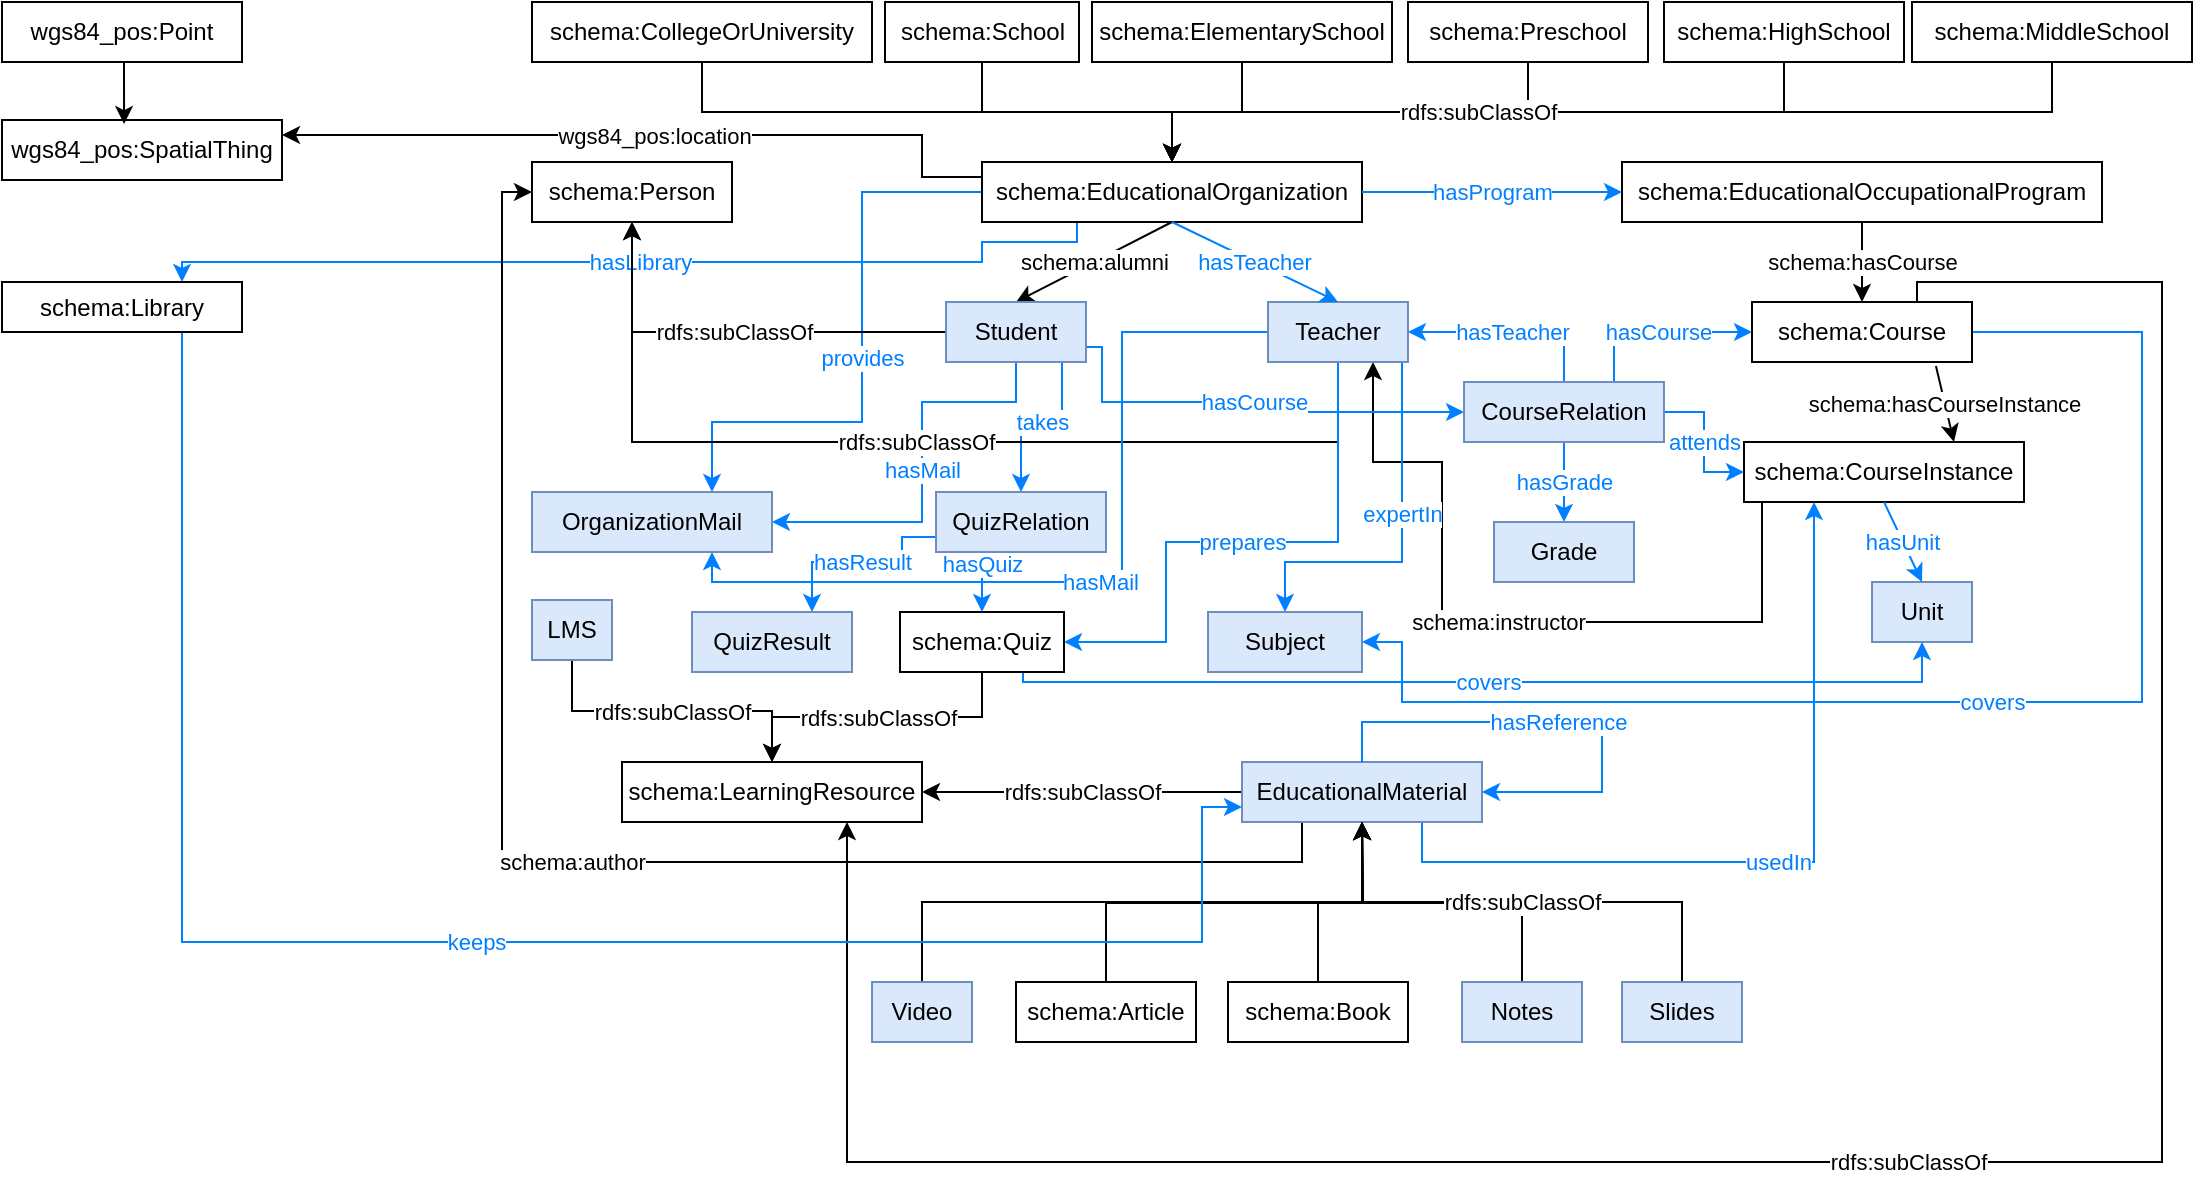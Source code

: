 <mxfile version="12.1.3" pages="1"><diagram id="8cLybqGW23srjMq5qsjR" name="Page-1"><mxGraphModel dx="2258" dy="602" grid="1" gridSize="10" guides="1" tooltips="1" connect="1" arrows="1" fold="1" page="1" pageScale="1" pageWidth="850" pageHeight="1100" math="0" shadow="0"><root><mxCell id="0"/><mxCell id="1" parent="0"/><mxCell id="zbMBibXbEa1ik7lFfaFj-75" value="provides" style="edgeStyle=orthogonalEdgeStyle;rounded=0;orthogonalLoop=1;jettySize=auto;html=1;exitX=0;exitY=0.5;exitDx=0;exitDy=0;entryX=0.75;entryY=0;entryDx=0;entryDy=0;strokeColor=#007FFF;fontColor=#007FFF;" edge="1" parent="1" source="zbMBibXbEa1ik7lFfaFj-1" target="zbMBibXbEa1ik7lFfaFj-74"><mxGeometry relative="1" as="geometry"><Array as="points"><mxPoint x="180" y="165"/><mxPoint x="180" y="280"/><mxPoint x="105" y="280"/></Array></mxGeometry></mxCell><mxCell id="zbMBibXbEa1ik7lFfaFj-87" value="wgs84_pos:location" style="edgeStyle=orthogonalEdgeStyle;rounded=0;orthogonalLoop=1;jettySize=auto;html=1;exitX=0;exitY=0.25;exitDx=0;exitDy=0;entryX=1;entryY=0.25;entryDx=0;entryDy=0;strokeColor=#000000;fontColor=#000000;" edge="1" parent="1" source="zbMBibXbEa1ik7lFfaFj-1" target="zbMBibXbEa1ik7lFfaFj-85"><mxGeometry relative="1" as="geometry"><Array as="points"><mxPoint x="210" y="158"/><mxPoint x="210" y="137"/></Array></mxGeometry></mxCell><mxCell id="zbMBibXbEa1ik7lFfaFj-91" value="hasLibrary" style="edgeStyle=orthogonalEdgeStyle;rounded=0;orthogonalLoop=1;jettySize=auto;html=1;exitX=0.25;exitY=1;exitDx=0;exitDy=0;strokeColor=#007FFF;fontColor=#007FFF;entryX=0.75;entryY=0;entryDx=0;entryDy=0;" edge="1" parent="1" source="zbMBibXbEa1ik7lFfaFj-1" target="zbMBibXbEa1ik7lFfaFj-89"><mxGeometry relative="1" as="geometry"><mxPoint x="-100" y="180" as="targetPoint"/><Array as="points"><mxPoint x="288" y="190"/><mxPoint x="240" y="190"/><mxPoint x="240" y="200"/><mxPoint x="-160" y="200"/></Array></mxGeometry></mxCell><mxCell id="zbMBibXbEa1ik7lFfaFj-1" value="schema:EducationalOrganization" style="rounded=0;whiteSpace=wrap;html=1;" vertex="1" parent="1"><mxGeometry x="240" y="150" width="190" height="30" as="geometry"/></mxCell><mxCell id="zbMBibXbEa1ik7lFfaFj-2" value="&lt;div&gt;schema:EducationalOccupationalProgram&lt;/div&gt;" style="rounded=0;whiteSpace=wrap;html=1;" vertex="1" parent="1"><mxGeometry x="560" y="150" width="240" height="30" as="geometry"/></mxCell><mxCell id="zbMBibXbEa1ik7lFfaFj-3" value="&lt;div&gt;hasProgram&lt;/div&gt;" style="endArrow=classic;html=1;exitX=1;exitY=0.5;exitDx=0;exitDy=0;entryX=0;entryY=0.5;entryDx=0;entryDy=0;strokeColor=#007FFF;fontColor=#007FFF;" edge="1" parent="1" source="zbMBibXbEa1ik7lFfaFj-1" target="zbMBibXbEa1ik7lFfaFj-2"><mxGeometry width="50" height="50" relative="1" as="geometry"><mxPoint x="240" y="250" as="sourcePoint"/><mxPoint x="290" y="200" as="targetPoint"/></mxGeometry></mxCell><mxCell id="zbMBibXbEa1ik7lFfaFj-60" value="covers" style="edgeStyle=orthogonalEdgeStyle;rounded=0;orthogonalLoop=1;jettySize=auto;html=1;exitX=1;exitY=0.5;exitDx=0;exitDy=0;entryX=1;entryY=0.5;entryDx=0;entryDy=0;fontColor=#007FFF;strokeColor=#007FFF;" edge="1" parent="1" source="zbMBibXbEa1ik7lFfaFj-4" target="zbMBibXbEa1ik7lFfaFj-53"><mxGeometry relative="1" as="geometry"><Array as="points"><mxPoint x="820" y="235"/><mxPoint x="820" y="420"/><mxPoint x="450" y="420"/><mxPoint x="450" y="390"/></Array></mxGeometry></mxCell><mxCell id="zbMBibXbEa1ik7lFfaFj-94" value="rdfs:subClassOf" style="edgeStyle=orthogonalEdgeStyle;rounded=0;orthogonalLoop=1;jettySize=auto;html=1;exitX=0.75;exitY=0;exitDx=0;exitDy=0;entryX=0.75;entryY=1;entryDx=0;entryDy=0;strokeColor=#000000;fontColor=#000000;" edge="1" parent="1" source="zbMBibXbEa1ik7lFfaFj-4" target="zbMBibXbEa1ik7lFfaFj-15"><mxGeometry relative="1" as="geometry"><Array as="points"><mxPoint x="708" y="210"/><mxPoint x="830" y="210"/><mxPoint x="830" y="650"/><mxPoint x="173" y="650"/></Array></mxGeometry></mxCell><mxCell id="zbMBibXbEa1ik7lFfaFj-4" value="schema:Course" style="rounded=0;whiteSpace=wrap;html=1;" vertex="1" parent="1"><mxGeometry x="625" y="220" width="110" height="30" as="geometry"/></mxCell><mxCell id="zbMBibXbEa1ik7lFfaFj-55" value="schema:instructor" style="edgeStyle=orthogonalEdgeStyle;rounded=0;orthogonalLoop=1;jettySize=auto;html=1;entryX=0.75;entryY=1;entryDx=0;entryDy=0;" edge="1" parent="1" source="zbMBibXbEa1ik7lFfaFj-5" target="zbMBibXbEa1ik7lFfaFj-12"><mxGeometry relative="1" as="geometry"><mxPoint x="570" y="330" as="sourcePoint"/><mxPoint x="510" y="235" as="targetPoint"/><Array as="points"><mxPoint x="630" y="380"/><mxPoint x="470" y="380"/><mxPoint x="470" y="300"/><mxPoint x="436" y="300"/></Array></mxGeometry></mxCell><mxCell id="zbMBibXbEa1ik7lFfaFj-5" value="schema:CourseInstance" style="rounded=0;whiteSpace=wrap;html=1;direction=west;" vertex="1" parent="1"><mxGeometry x="621" y="290" width="140" height="30" as="geometry"/></mxCell><mxCell id="zbMBibXbEa1ik7lFfaFj-6" value="Unit" style="rounded=0;whiteSpace=wrap;html=1;fillColor=#dae8fc;strokeColor=#6c8ebf;" vertex="1" parent="1"><mxGeometry x="685" y="360" width="50" height="30" as="geometry"/></mxCell><mxCell id="zbMBibXbEa1ik7lFfaFj-7" value="schema:hasCourse" style="endArrow=classic;html=1;exitX=0.5;exitY=1;exitDx=0;exitDy=0;" edge="1" parent="1" source="zbMBibXbEa1ik7lFfaFj-2" target="zbMBibXbEa1ik7lFfaFj-4"><mxGeometry width="50" height="50" relative="1" as="geometry"><mxPoint x="240" y="440" as="sourcePoint"/><mxPoint x="290" y="390" as="targetPoint"/></mxGeometry></mxCell><mxCell id="zbMBibXbEa1ik7lFfaFj-8" value="schema:hasCourseInstance" style="endArrow=classic;html=1;exitX=0.836;exitY=1.067;exitDx=0;exitDy=0;exitPerimeter=0;entryX=0.25;entryY=1;entryDx=0;entryDy=0;" edge="1" parent="1" source="zbMBibXbEa1ik7lFfaFj-4" target="zbMBibXbEa1ik7lFfaFj-5"><mxGeometry width="50" height="50" relative="1" as="geometry"><mxPoint x="730" y="260" as="sourcePoint"/><mxPoint x="740" y="280" as="targetPoint"/></mxGeometry></mxCell><mxCell id="zbMBibXbEa1ik7lFfaFj-9" value="hasUnit" style="endArrow=classic;html=1;entryX=0.5;entryY=0;entryDx=0;entryDy=0;exitX=0.5;exitY=0;exitDx=0;exitDy=0;rounded=0;fontColor=#007FFF;strokeColor=#007FFF;" edge="1" parent="1" source="zbMBibXbEa1ik7lFfaFj-5" target="zbMBibXbEa1ik7lFfaFj-6"><mxGeometry width="50" height="50" relative="1" as="geometry"><mxPoint x="240" y="450" as="sourcePoint"/><mxPoint x="290" y="400" as="targetPoint"/></mxGeometry></mxCell><mxCell id="zbMBibXbEa1ik7lFfaFj-10" value="schema:alumni" style="endArrow=classic;html=1;exitX=0.5;exitY=1;exitDx=0;exitDy=0;entryX=0.5;entryY=0;entryDx=0;entryDy=0;" edge="1" parent="1" source="zbMBibXbEa1ik7lFfaFj-1" target="zbMBibXbEa1ik7lFfaFj-11"><mxGeometry width="50" height="50" relative="1" as="geometry"><mxPoint x="240" y="460" as="sourcePoint"/><mxPoint x="335" y="220" as="targetPoint"/></mxGeometry></mxCell><mxCell id="zbMBibXbEa1ik7lFfaFj-39" value="rdfs:subClassOf" style="edgeStyle=orthogonalEdgeStyle;rounded=0;orthogonalLoop=1;jettySize=auto;html=1;exitX=0;exitY=0.5;exitDx=0;exitDy=0;entryX=0.5;entryY=1;entryDx=0;entryDy=0;" edge="1" parent="1" source="zbMBibXbEa1ik7lFfaFj-11" target="zbMBibXbEa1ik7lFfaFj-36"><mxGeometry relative="1" as="geometry"/></mxCell><mxCell id="zbMBibXbEa1ik7lFfaFj-70" value="hasCourse" style="edgeStyle=orthogonalEdgeStyle;rounded=0;orthogonalLoop=1;jettySize=auto;html=1;entryX=0;entryY=0.5;entryDx=0;entryDy=0;fontColor=#007FFF;strokeColor=#007FFF;exitX=1;exitY=0.75;exitDx=0;exitDy=0;" edge="1" parent="1" source="zbMBibXbEa1ik7lFfaFj-11" target="zbMBibXbEa1ik7lFfaFj-62"><mxGeometry relative="1" as="geometry"><mxPoint x="300" y="260" as="sourcePoint"/><Array as="points"><mxPoint x="300" y="243"/><mxPoint x="300" y="270"/><mxPoint x="387" y="270"/><mxPoint x="387" y="275"/></Array></mxGeometry></mxCell><mxCell id="zbMBibXbEa1ik7lFfaFj-76" value="hasMail" style="edgeStyle=orthogonalEdgeStyle;rounded=0;orthogonalLoop=1;jettySize=auto;html=1;exitX=0.5;exitY=1;exitDx=0;exitDy=0;entryX=1;entryY=0.5;entryDx=0;entryDy=0;strokeColor=#007FFF;fontColor=#007FFF;" edge="1" parent="1" source="zbMBibXbEa1ik7lFfaFj-11" target="zbMBibXbEa1ik7lFfaFj-74"><mxGeometry relative="1" as="geometry"><Array as="points"><mxPoint x="257" y="270"/><mxPoint x="210" y="270"/><mxPoint x="210" y="330"/></Array></mxGeometry></mxCell><mxCell id="zbMBibXbEa1ik7lFfaFj-81" value="takes" style="edgeStyle=orthogonalEdgeStyle;rounded=0;orthogonalLoop=1;jettySize=auto;html=1;exitX=0.75;exitY=1;exitDx=0;exitDy=0;entryX=0.5;entryY=0;entryDx=0;entryDy=0;strokeColor=#007FFF;fontColor=#007FFF;" edge="1" parent="1" source="zbMBibXbEa1ik7lFfaFj-11" target="zbMBibXbEa1ik7lFfaFj-79"><mxGeometry relative="1" as="geometry"><Array as="points"><mxPoint x="280" y="250"/><mxPoint x="280" y="280"/><mxPoint x="260" y="280"/></Array></mxGeometry></mxCell><mxCell id="zbMBibXbEa1ik7lFfaFj-11" value="Student" style="rounded=0;whiteSpace=wrap;html=1;fillColor=#dae8fc;strokeColor=#6c8ebf;" vertex="1" parent="1"><mxGeometry x="222" y="220" width="70" height="30" as="geometry"/></mxCell><mxCell id="zbMBibXbEa1ik7lFfaFj-38" value="rdfs:subClassOf" style="edgeStyle=orthogonalEdgeStyle;rounded=0;orthogonalLoop=1;jettySize=auto;html=1;exitX=0.5;exitY=1;exitDx=0;exitDy=0;entryX=0.5;entryY=1;entryDx=0;entryDy=0;" edge="1" parent="1" source="zbMBibXbEa1ik7lFfaFj-12" target="zbMBibXbEa1ik7lFfaFj-36"><mxGeometry relative="1" as="geometry"><Array as="points"><mxPoint x="418" y="290"/><mxPoint x="65" y="290"/></Array></mxGeometry></mxCell><mxCell id="zbMBibXbEa1ik7lFfaFj-54" value="expertIn" style="edgeStyle=orthogonalEdgeStyle;rounded=0;orthogonalLoop=1;jettySize=auto;html=1;exitX=0.5;exitY=1;exitDx=0;exitDy=0;entryX=0.5;entryY=0;entryDx=0;entryDy=0;fontColor=#007FFF;strokeColor=#007FFF;" edge="1" parent="1" source="zbMBibXbEa1ik7lFfaFj-12" target="zbMBibXbEa1ik7lFfaFj-53"><mxGeometry relative="1" as="geometry"><Array as="points"><mxPoint x="450" y="250"/><mxPoint x="450" y="350"/><mxPoint x="392" y="350"/></Array></mxGeometry></mxCell><mxCell id="zbMBibXbEa1ik7lFfaFj-59" value="prepares" style="edgeStyle=orthogonalEdgeStyle;rounded=0;orthogonalLoop=1;jettySize=auto;html=1;entryX=1;entryY=0.5;entryDx=0;entryDy=0;exitX=0.5;exitY=1;exitDx=0;exitDy=0;fontColor=#007FFF;strokeColor=#007FFF;" edge="1" parent="1" source="zbMBibXbEa1ik7lFfaFj-12" target="zbMBibXbEa1ik7lFfaFj-56"><mxGeometry relative="1" as="geometry"><mxPoint x="401" y="270" as="sourcePoint"/><Array as="points"><mxPoint x="418" y="340"/><mxPoint x="332" y="340"/><mxPoint x="332" y="390"/></Array></mxGeometry></mxCell><mxCell id="zbMBibXbEa1ik7lFfaFj-77" value="hasMail" style="edgeStyle=orthogonalEdgeStyle;rounded=0;orthogonalLoop=1;jettySize=auto;html=1;exitX=0;exitY=0.5;exitDx=0;exitDy=0;entryX=0.75;entryY=1;entryDx=0;entryDy=0;strokeColor=#007FFF;fontColor=#007FFF;" edge="1" parent="1" source="zbMBibXbEa1ik7lFfaFj-12" target="zbMBibXbEa1ik7lFfaFj-74"><mxGeometry relative="1" as="geometry"><Array as="points"><mxPoint x="310" y="235"/><mxPoint x="310" y="360"/><mxPoint x="105" y="360"/></Array></mxGeometry></mxCell><mxCell id="zbMBibXbEa1ik7lFfaFj-12" value="Teacher" style="rounded=0;whiteSpace=wrap;html=1;fillColor=#dae8fc;strokeColor=#6c8ebf;" vertex="1" parent="1"><mxGeometry x="383" y="220" width="70" height="30" as="geometry"/></mxCell><mxCell id="zbMBibXbEa1ik7lFfaFj-13" value="hasTeacher" style="endArrow=classic;html=1;exitX=0.5;exitY=1;exitDx=0;exitDy=0;entryX=0.5;entryY=0;entryDx=0;entryDy=0;rounded=0;fontColor=#007FFF;strokeColor=#007FFF;" edge="1" parent="1" source="zbMBibXbEa1ik7lFfaFj-1" target="zbMBibXbEa1ik7lFfaFj-12"><mxGeometry width="50" height="50" relative="1" as="geometry"><mxPoint x="240" y="460" as="sourcePoint"/><mxPoint x="290" y="410" as="targetPoint"/></mxGeometry></mxCell><mxCell id="zbMBibXbEa1ik7lFfaFj-24" value="rdfs:subClassOf" style="edgeStyle=orthogonalEdgeStyle;rounded=0;orthogonalLoop=1;jettySize=auto;html=1;exitX=0;exitY=0.5;exitDx=0;exitDy=0;entryX=1;entryY=0.5;entryDx=0;entryDy=0;" edge="1" parent="1" source="zbMBibXbEa1ik7lFfaFj-14" target="zbMBibXbEa1ik7lFfaFj-15"><mxGeometry relative="1" as="geometry"/></mxCell><mxCell id="zbMBibXbEa1ik7lFfaFj-61" value="usedIn" style="edgeStyle=orthogonalEdgeStyle;rounded=0;orthogonalLoop=1;jettySize=auto;html=1;exitX=0.75;exitY=1;exitDx=0;exitDy=0;entryX=0.75;entryY=0;entryDx=0;entryDy=0;fontColor=#007FFF;strokeColor=#007FFF;" edge="1" parent="1" source="zbMBibXbEa1ik7lFfaFj-14" target="zbMBibXbEa1ik7lFfaFj-5"><mxGeometry relative="1" as="geometry"/></mxCell><mxCell id="zbMBibXbEa1ik7lFfaFj-84" value="&lt;div&gt;schema:author&lt;/div&gt;" style="edgeStyle=orthogonalEdgeStyle;rounded=0;orthogonalLoop=1;jettySize=auto;html=1;exitX=0.25;exitY=1;exitDx=0;exitDy=0;strokeColor=#000000;fontColor=#000000;entryX=0;entryY=0.5;entryDx=0;entryDy=0;" edge="1" parent="1" source="zbMBibXbEa1ik7lFfaFj-14" target="zbMBibXbEa1ik7lFfaFj-36"><mxGeometry relative="1" as="geometry"><mxPoint y="310" as="targetPoint"/><Array as="points"><mxPoint x="400" y="500"/><mxPoint y="500"/><mxPoint y="165"/></Array></mxGeometry></mxCell><mxCell id="zbMBibXbEa1ik7lFfaFj-14" value="EducationalMaterial" style="rounded=0;whiteSpace=wrap;html=1;fillColor=#dae8fc;strokeColor=#6c8ebf;" vertex="1" parent="1"><mxGeometry x="370" y="450" width="120" height="30" as="geometry"/></mxCell><mxCell id="zbMBibXbEa1ik7lFfaFj-15" value="schema:LearningResource" style="rounded=0;whiteSpace=wrap;html=1;" vertex="1" parent="1"><mxGeometry x="60" y="450" width="150" height="30" as="geometry"/></mxCell><mxCell id="zbMBibXbEa1ik7lFfaFj-25" value="rdfs:subClassOf" style="edgeStyle=orthogonalEdgeStyle;rounded=0;orthogonalLoop=1;jettySize=auto;html=1;exitX=0.5;exitY=1;exitDx=0;exitDy=0;entryX=0.5;entryY=0;entryDx=0;entryDy=0;" edge="1" parent="1" source="zbMBibXbEa1ik7lFfaFj-16" target="zbMBibXbEa1ik7lFfaFj-15"><mxGeometry relative="1" as="geometry"/></mxCell><mxCell id="zbMBibXbEa1ik7lFfaFj-16" value="LMS" style="rounded=0;whiteSpace=wrap;html=1;fillColor=#dae8fc;strokeColor=#6c8ebf;" vertex="1" parent="1"><mxGeometry x="15" y="369" width="40" height="30" as="geometry"/></mxCell><mxCell id="zbMBibXbEa1ik7lFfaFj-32" style="edgeStyle=orthogonalEdgeStyle;rounded=0;orthogonalLoop=1;jettySize=auto;html=1;exitX=0.5;exitY=0;exitDx=0;exitDy=0;entryX=0.5;entryY=1;entryDx=0;entryDy=0;" edge="1" parent="1" source="zbMBibXbEa1ik7lFfaFj-17" target="zbMBibXbEa1ik7lFfaFj-14"><mxGeometry relative="1" as="geometry"/></mxCell><mxCell id="zbMBibXbEa1ik7lFfaFj-17" value="Video" style="rounded=0;whiteSpace=wrap;html=1;fillColor=#dae8fc;strokeColor=#6c8ebf;" vertex="1" parent="1"><mxGeometry x="185" y="560" width="50" height="30" as="geometry"/></mxCell><mxCell id="zbMBibXbEa1ik7lFfaFj-28" style="edgeStyle=orthogonalEdgeStyle;rounded=0;orthogonalLoop=1;jettySize=auto;html=1;exitX=0.5;exitY=0;exitDx=0;exitDy=0;" edge="1" parent="1" source="zbMBibXbEa1ik7lFfaFj-18"><mxGeometry relative="1" as="geometry"><mxPoint x="430" y="480" as="targetPoint"/></mxGeometry></mxCell><mxCell id="zbMBibXbEa1ik7lFfaFj-18" value="&lt;div&gt;schema:Article&lt;/div&gt;" style="rounded=0;whiteSpace=wrap;html=1;" vertex="1" parent="1"><mxGeometry x="257" y="560" width="90" height="30" as="geometry"/></mxCell><mxCell id="zbMBibXbEa1ik7lFfaFj-29" style="edgeStyle=orthogonalEdgeStyle;rounded=0;orthogonalLoop=1;jettySize=auto;html=1;exitX=0.5;exitY=0;exitDx=0;exitDy=0;" edge="1" parent="1" source="zbMBibXbEa1ik7lFfaFj-19"><mxGeometry relative="1" as="geometry"><mxPoint x="430" y="480" as="targetPoint"/></mxGeometry></mxCell><mxCell id="zbMBibXbEa1ik7lFfaFj-19" value="schema:Book" style="rounded=0;whiteSpace=wrap;html=1;" vertex="1" parent="1"><mxGeometry x="363" y="560" width="90" height="30" as="geometry"/></mxCell><mxCell id="zbMBibXbEa1ik7lFfaFj-30" style="edgeStyle=orthogonalEdgeStyle;rounded=0;orthogonalLoop=1;jettySize=auto;html=1;exitX=0.5;exitY=0;exitDx=0;exitDy=0;" edge="1" parent="1" source="zbMBibXbEa1ik7lFfaFj-20"><mxGeometry relative="1" as="geometry"><mxPoint x="430" y="480" as="targetPoint"/></mxGeometry></mxCell><mxCell id="zbMBibXbEa1ik7lFfaFj-20" value="Notes" style="rounded=0;whiteSpace=wrap;html=1;fillColor=#dae8fc;strokeColor=#6c8ebf;" vertex="1" parent="1"><mxGeometry x="480" y="560" width="60" height="30" as="geometry"/></mxCell><mxCell id="zbMBibXbEa1ik7lFfaFj-31" value="rdfs:subClassOf" style="edgeStyle=orthogonalEdgeStyle;rounded=0;orthogonalLoop=1;jettySize=auto;html=1;exitX=0.5;exitY=0;exitDx=0;exitDy=0;entryX=0.5;entryY=1;entryDx=0;entryDy=0;" edge="1" parent="1" source="zbMBibXbEa1ik7lFfaFj-21" target="zbMBibXbEa1ik7lFfaFj-14"><mxGeometry relative="1" as="geometry"/></mxCell><mxCell id="zbMBibXbEa1ik7lFfaFj-21" value="Slides" style="rounded=0;whiteSpace=wrap;html=1;fillColor=#dae8fc;strokeColor=#6c8ebf;" vertex="1" parent="1"><mxGeometry x="560" y="560" width="60" height="30" as="geometry"/></mxCell><mxCell id="zbMBibXbEa1ik7lFfaFj-35" value="hasReference" style="edgeStyle=orthogonalEdgeStyle;rounded=0;orthogonalLoop=1;jettySize=auto;html=1;exitX=0.5;exitY=0;exitDx=0;exitDy=0;entryX=1;entryY=0.5;entryDx=0;entryDy=0;fontColor=#007FFF;strokeColor=#007FFF;" edge="1" parent="1" source="zbMBibXbEa1ik7lFfaFj-14" target="zbMBibXbEa1ik7lFfaFj-14"><mxGeometry relative="1" as="geometry"><Array as="points"><mxPoint x="430" y="430"/><mxPoint x="550" y="430"/><mxPoint x="550" y="465"/></Array></mxGeometry></mxCell><mxCell id="zbMBibXbEa1ik7lFfaFj-36" value="schema:Person" style="rounded=0;whiteSpace=wrap;html=1;" vertex="1" parent="1"><mxGeometry x="15" y="150" width="100" height="30" as="geometry"/></mxCell><mxCell id="zbMBibXbEa1ik7lFfaFj-46" style="edgeStyle=orthogonalEdgeStyle;rounded=0;orthogonalLoop=1;jettySize=auto;html=1;exitX=0.5;exitY=1;exitDx=0;exitDy=0;" edge="1" parent="1" source="zbMBibXbEa1ik7lFfaFj-40" target="zbMBibXbEa1ik7lFfaFj-1"><mxGeometry relative="1" as="geometry"/></mxCell><mxCell id="zbMBibXbEa1ik7lFfaFj-40" value="schema:CollegeOrUniversity" style="rounded=0;whiteSpace=wrap;html=1;" vertex="1" parent="1"><mxGeometry x="15" y="70" width="170" height="30" as="geometry"/></mxCell><mxCell id="zbMBibXbEa1ik7lFfaFj-52" style="edgeStyle=orthogonalEdgeStyle;rounded=0;orthogonalLoop=1;jettySize=auto;html=1;exitX=0.5;exitY=1;exitDx=0;exitDy=0;" edge="1" parent="1" source="zbMBibXbEa1ik7lFfaFj-41" target="zbMBibXbEa1ik7lFfaFj-1"><mxGeometry relative="1" as="geometry"/></mxCell><mxCell id="zbMBibXbEa1ik7lFfaFj-41" value="schema:School" style="rounded=0;whiteSpace=wrap;html=1;" vertex="1" parent="1"><mxGeometry x="191.5" y="70" width="97" height="30" as="geometry"/></mxCell><mxCell id="zbMBibXbEa1ik7lFfaFj-51" style="edgeStyle=orthogonalEdgeStyle;rounded=0;orthogonalLoop=1;jettySize=auto;html=1;exitX=0.5;exitY=1;exitDx=0;exitDy=0;" edge="1" parent="1" source="zbMBibXbEa1ik7lFfaFj-42" target="zbMBibXbEa1ik7lFfaFj-1"><mxGeometry relative="1" as="geometry"/></mxCell><mxCell id="zbMBibXbEa1ik7lFfaFj-42" value="schema:ElementarySchool" style="rounded=0;whiteSpace=wrap;html=1;" vertex="1" parent="1"><mxGeometry x="295" y="70" width="150" height="30" as="geometry"/></mxCell><mxCell id="zbMBibXbEa1ik7lFfaFj-50" style="edgeStyle=orthogonalEdgeStyle;rounded=0;orthogonalLoop=1;jettySize=auto;html=1;exitX=0.5;exitY=1;exitDx=0;exitDy=0;" edge="1" parent="1" source="zbMBibXbEa1ik7lFfaFj-43" target="zbMBibXbEa1ik7lFfaFj-1"><mxGeometry relative="1" as="geometry"/></mxCell><mxCell id="zbMBibXbEa1ik7lFfaFj-43" value="schema:Preschool" style="rounded=0;whiteSpace=wrap;html=1;" vertex="1" parent="1"><mxGeometry x="453" y="70" width="120" height="30" as="geometry"/></mxCell><mxCell id="zbMBibXbEa1ik7lFfaFj-48" style="edgeStyle=orthogonalEdgeStyle;rounded=0;orthogonalLoop=1;jettySize=auto;html=1;exitX=0.5;exitY=1;exitDx=0;exitDy=0;entryX=0.5;entryY=0;entryDx=0;entryDy=0;" edge="1" parent="1" source="zbMBibXbEa1ik7lFfaFj-44" target="zbMBibXbEa1ik7lFfaFj-1"><mxGeometry relative="1" as="geometry"/></mxCell><mxCell id="zbMBibXbEa1ik7lFfaFj-44" value="schema:MiddleSchool" style="rounded=0;whiteSpace=wrap;html=1;" vertex="1" parent="1"><mxGeometry x="705" y="70" width="140" height="30" as="geometry"/></mxCell><mxCell id="zbMBibXbEa1ik7lFfaFj-49" value="rdfs:subClassOf" style="edgeStyle=orthogonalEdgeStyle;rounded=0;orthogonalLoop=1;jettySize=auto;html=1;exitX=0.5;exitY=1;exitDx=0;exitDy=0;entryX=0.5;entryY=0;entryDx=0;entryDy=0;" edge="1" parent="1" source="zbMBibXbEa1ik7lFfaFj-45" target="zbMBibXbEa1ik7lFfaFj-1"><mxGeometry relative="1" as="geometry"/></mxCell><mxCell id="zbMBibXbEa1ik7lFfaFj-45" value="schema:HighSchool" style="rounded=0;whiteSpace=wrap;html=1;" vertex="1" parent="1"><mxGeometry x="581" y="70" width="120" height="30" as="geometry"/></mxCell><mxCell id="zbMBibXbEa1ik7lFfaFj-53" value="Subject" style="rounded=0;whiteSpace=wrap;html=1;fillColor=#dae8fc;strokeColor=#6c8ebf;" vertex="1" parent="1"><mxGeometry x="353" y="375" width="77" height="30" as="geometry"/></mxCell><mxCell id="zbMBibXbEa1ik7lFfaFj-57" value="rdfs:subClassOf" style="edgeStyle=orthogonalEdgeStyle;rounded=0;orthogonalLoop=1;jettySize=auto;html=1;exitX=0.5;exitY=1;exitDx=0;exitDy=0;" edge="1" parent="1" source="zbMBibXbEa1ik7lFfaFj-56" target="zbMBibXbEa1ik7lFfaFj-15"><mxGeometry relative="1" as="geometry"/></mxCell><mxCell id="zbMBibXbEa1ik7lFfaFj-78" value="covers" style="edgeStyle=orthogonalEdgeStyle;rounded=0;orthogonalLoop=1;jettySize=auto;html=1;exitX=0.75;exitY=1;exitDx=0;exitDy=0;entryX=0.5;entryY=1;entryDx=0;entryDy=0;strokeColor=#007FFF;fontColor=#007FFF;" edge="1" parent="1" source="zbMBibXbEa1ik7lFfaFj-56" target="zbMBibXbEa1ik7lFfaFj-6"><mxGeometry relative="1" as="geometry"><Array as="points"><mxPoint x="261" y="410"/><mxPoint x="710" y="410"/></Array></mxGeometry></mxCell><mxCell id="zbMBibXbEa1ik7lFfaFj-56" value="schema:Quiz" style="rounded=0;whiteSpace=wrap;html=1;" vertex="1" parent="1"><mxGeometry x="199" y="375" width="82" height="30" as="geometry"/></mxCell><mxCell id="zbMBibXbEa1ik7lFfaFj-65" value="hasGrade" style="edgeStyle=orthogonalEdgeStyle;rounded=0;orthogonalLoop=1;jettySize=auto;html=1;exitX=0.5;exitY=1;exitDx=0;exitDy=0;entryX=0.5;entryY=0;entryDx=0;entryDy=0;fontColor=#007FFF;strokeColor=#007FFF;" edge="1" parent="1" source="zbMBibXbEa1ik7lFfaFj-62" target="zbMBibXbEa1ik7lFfaFj-64"><mxGeometry relative="1" as="geometry"/></mxCell><mxCell id="zbMBibXbEa1ik7lFfaFj-66" value="hasCourse" style="edgeStyle=orthogonalEdgeStyle;rounded=0;orthogonalLoop=1;jettySize=auto;html=1;entryX=0;entryY=0.5;entryDx=0;entryDy=0;exitX=0.75;exitY=0;exitDx=0;exitDy=0;fontColor=#007FFF;strokeColor=#007FFF;" edge="1" parent="1" source="zbMBibXbEa1ik7lFfaFj-62" target="zbMBibXbEa1ik7lFfaFj-4"><mxGeometry relative="1" as="geometry"><mxPoint x="570" y="235" as="sourcePoint"/></mxGeometry></mxCell><mxCell id="zbMBibXbEa1ik7lFfaFj-71" value="attends" style="edgeStyle=orthogonalEdgeStyle;rounded=0;orthogonalLoop=1;jettySize=auto;html=1;exitX=1;exitY=0.5;exitDx=0;exitDy=0;entryX=1;entryY=0.5;entryDx=0;entryDy=0;fontColor=#007FFF;strokeColor=#007FFF;" edge="1" parent="1" source="zbMBibXbEa1ik7lFfaFj-62" target="zbMBibXbEa1ik7lFfaFj-5"><mxGeometry relative="1" as="geometry"/></mxCell><mxCell id="zbMBibXbEa1ik7lFfaFj-73" value="hasTeacher" style="edgeStyle=orthogonalEdgeStyle;rounded=0;orthogonalLoop=1;jettySize=auto;html=1;exitX=0.5;exitY=0;exitDx=0;exitDy=0;entryX=1;entryY=0.5;entryDx=0;entryDy=0;fontColor=#007FFF;strokeColor=#007FFF;" edge="1" parent="1" source="zbMBibXbEa1ik7lFfaFj-62" target="zbMBibXbEa1ik7lFfaFj-12"><mxGeometry relative="1" as="geometry"/></mxCell><mxCell id="zbMBibXbEa1ik7lFfaFj-62" value="CourseRelation" style="rounded=0;whiteSpace=wrap;html=1;fillColor=#dae8fc;strokeColor=#6c8ebf;" vertex="1" parent="1"><mxGeometry x="481" y="260" width="100" height="30" as="geometry"/></mxCell><mxCell id="zbMBibXbEa1ik7lFfaFj-64" value="Grade" style="rounded=0;whiteSpace=wrap;html=1;fillColor=#dae8fc;strokeColor=#6c8ebf;" vertex="1" parent="1"><mxGeometry x="496" y="330" width="70" height="30" as="geometry"/></mxCell><mxCell id="zbMBibXbEa1ik7lFfaFj-74" value="OrganizationMail" style="rounded=0;whiteSpace=wrap;html=1;fontColor=#000000;strokeColor=#6c8ebf;fillColor=#dae8fc;" vertex="1" parent="1"><mxGeometry x="15" y="315" width="120" height="30" as="geometry"/></mxCell><mxCell id="zbMBibXbEa1ik7lFfaFj-82" value="hasQuiz" style="edgeStyle=orthogonalEdgeStyle;rounded=0;orthogonalLoop=1;jettySize=auto;html=1;exitX=0.5;exitY=1;exitDx=0;exitDy=0;entryX=0.5;entryY=0;entryDx=0;entryDy=0;strokeColor=#007FFF;fontColor=#007FFF;" edge="1" parent="1" source="zbMBibXbEa1ik7lFfaFj-79" target="zbMBibXbEa1ik7lFfaFj-56"><mxGeometry relative="1" as="geometry"/></mxCell><mxCell id="zbMBibXbEa1ik7lFfaFj-83" value="hasResult" style="edgeStyle=orthogonalEdgeStyle;rounded=0;orthogonalLoop=1;jettySize=auto;html=1;exitX=0;exitY=0.75;exitDx=0;exitDy=0;entryX=0.75;entryY=0;entryDx=0;entryDy=0;strokeColor=#007FFF;fontColor=#007FFF;" edge="1" parent="1" source="zbMBibXbEa1ik7lFfaFj-79" target="zbMBibXbEa1ik7lFfaFj-80"><mxGeometry relative="1" as="geometry"><Array as="points"><mxPoint x="200" y="338"/><mxPoint x="200" y="350"/><mxPoint x="155" y="350"/></Array></mxGeometry></mxCell><mxCell id="zbMBibXbEa1ik7lFfaFj-79" value="QuizRelation" style="rounded=0;whiteSpace=wrap;html=1;fontColor=#000000;strokeColor=#6c8ebf;fillColor=#dae8fc;" vertex="1" parent="1"><mxGeometry x="217" y="315" width="85" height="30" as="geometry"/></mxCell><mxCell id="zbMBibXbEa1ik7lFfaFj-80" value="QuizResult" style="rounded=0;whiteSpace=wrap;html=1;fontColor=#000000;strokeColor=#6c8ebf;fillColor=#dae8fc;" vertex="1" parent="1"><mxGeometry x="95" y="375" width="80" height="30" as="geometry"/></mxCell><mxCell id="zbMBibXbEa1ik7lFfaFj-85" value="wgs84_pos:SpatialThing" style="rounded=0;whiteSpace=wrap;html=1;fontColor=#000000;" vertex="1" parent="1"><mxGeometry x="-250" y="129" width="140" height="30" as="geometry"/></mxCell><mxCell id="zbMBibXbEa1ik7lFfaFj-88" style="edgeStyle=orthogonalEdgeStyle;rounded=0;orthogonalLoop=1;jettySize=auto;html=1;exitX=0.5;exitY=1;exitDx=0;exitDy=0;entryX=0.436;entryY=0.067;entryDx=0;entryDy=0;entryPerimeter=0;strokeColor=#000000;fontColor=#000000;" edge="1" parent="1" source="zbMBibXbEa1ik7lFfaFj-86" target="zbMBibXbEa1ik7lFfaFj-85"><mxGeometry relative="1" as="geometry"/></mxCell><mxCell id="zbMBibXbEa1ik7lFfaFj-86" value="wgs84_pos:Point" style="rounded=0;whiteSpace=wrap;html=1;fontColor=#000000;" vertex="1" parent="1"><mxGeometry x="-250" y="70" width="120" height="30" as="geometry"/></mxCell><mxCell id="zbMBibXbEa1ik7lFfaFj-92" value="keeps" style="edgeStyle=orthogonalEdgeStyle;rounded=0;orthogonalLoop=1;jettySize=auto;html=1;exitX=0.75;exitY=1;exitDx=0;exitDy=0;entryX=0;entryY=0.75;entryDx=0;entryDy=0;strokeColor=#007FFF;fontColor=#007FFF;" edge="1" parent="1" source="zbMBibXbEa1ik7lFfaFj-89" target="zbMBibXbEa1ik7lFfaFj-14"><mxGeometry relative="1" as="geometry"><Array as="points"><mxPoint x="-160" y="540"/><mxPoint x="350" y="540"/><mxPoint x="350" y="473"/></Array></mxGeometry></mxCell><mxCell id="zbMBibXbEa1ik7lFfaFj-89" value="schema:Library" style="rounded=0;whiteSpace=wrap;html=1;fontColor=#000000;" vertex="1" parent="1"><mxGeometry x="-250" y="210" width="120" height="25" as="geometry"/></mxCell></root></mxGraphModel></diagram></mxfile>